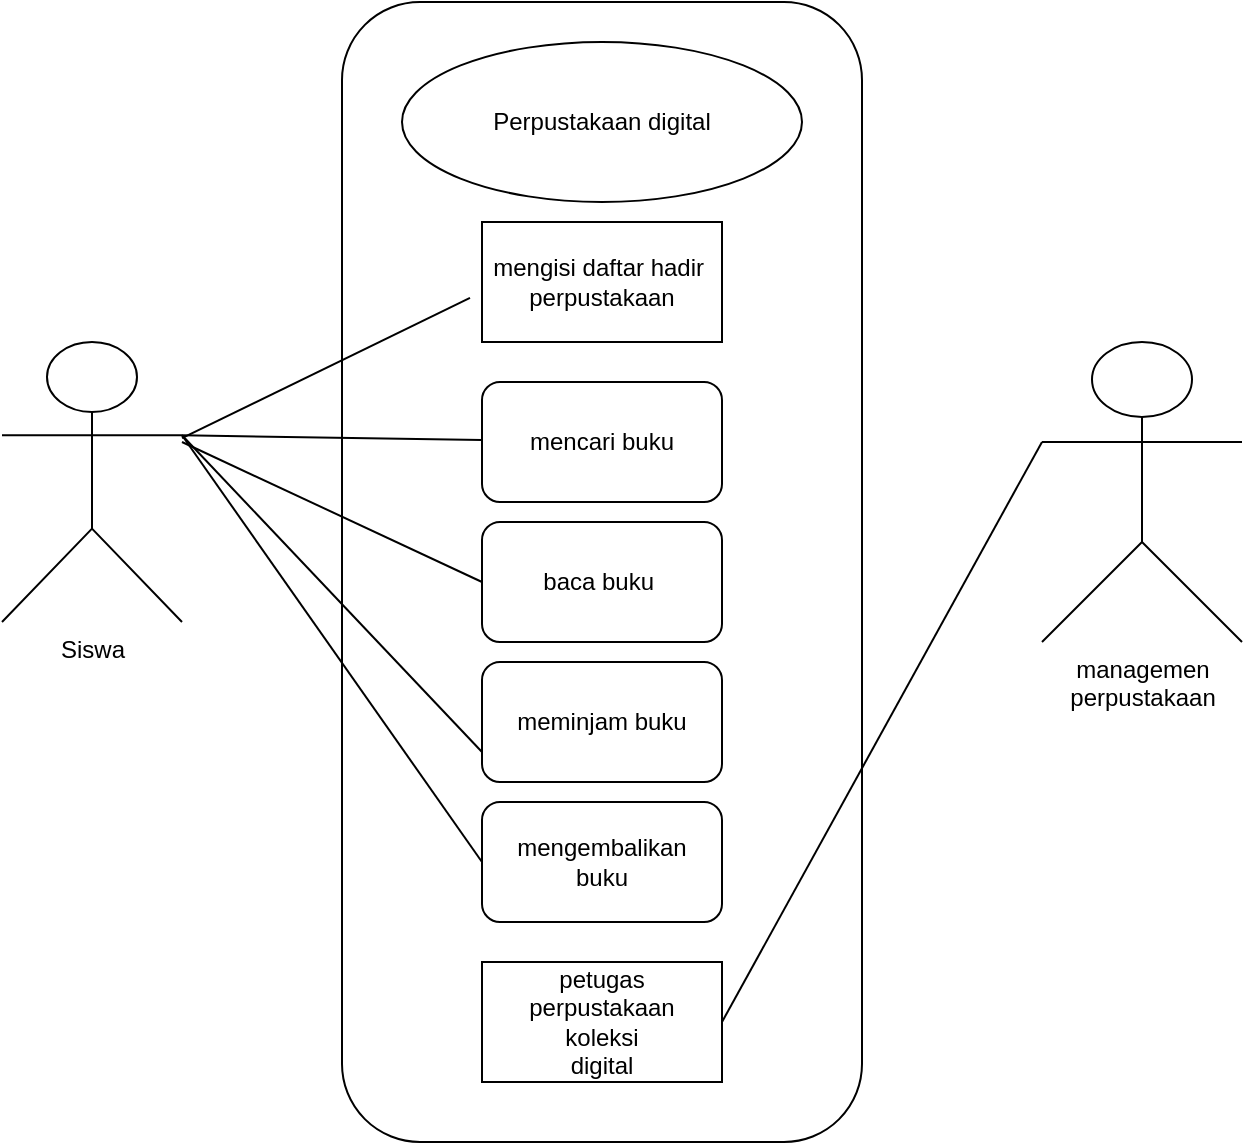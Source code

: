 <mxfile version="22.0.4" type="github">
  <diagram name="Page-1" id="LMhQQgcNmbh2KxqLcqW0">
    <mxGraphModel dx="3134" dy="1890" grid="1" gridSize="10" guides="1" tooltips="1" connect="1" arrows="1" fold="1" page="1" pageScale="1" pageWidth="850" pageHeight="1100" math="0" shadow="0">
      <root>
        <mxCell id="0" />
        <mxCell id="1" parent="0" />
        <mxCell id="FTWkwEmFoIDgKsEMSFD9-1" value="" style="rounded=1;whiteSpace=wrap;html=1;direction=south;" vertex="1" parent="1">
          <mxGeometry x="-1420" y="-640" width="260" height="570" as="geometry" />
        </mxCell>
        <mxCell id="54ipCc_-Br4aFrmCpcwP-4" value="Perpustakaan digital&lt;br&gt;" style="ellipse;whiteSpace=wrap;html=1;" parent="1" vertex="1">
          <mxGeometry x="-1390" y="-620" width="200" height="80" as="geometry" />
        </mxCell>
        <mxCell id="54ipCc_-Br4aFrmCpcwP-6" value="mencari buku" style="rounded=1;whiteSpace=wrap;html=1;" parent="1" vertex="1">
          <mxGeometry x="-1350" y="-450" width="120" height="60" as="geometry" />
        </mxCell>
        <mxCell id="54ipCc_-Br4aFrmCpcwP-7" value="baca buku&amp;nbsp;" style="rounded=1;whiteSpace=wrap;html=1;" parent="1" vertex="1">
          <mxGeometry x="-1350" y="-380" width="120" height="60" as="geometry" />
        </mxCell>
        <mxCell id="54ipCc_-Br4aFrmCpcwP-8" value="meminjam buku" style="rounded=1;whiteSpace=wrap;html=1;" parent="1" vertex="1">
          <mxGeometry x="-1350" y="-310" width="120" height="60" as="geometry" />
        </mxCell>
        <mxCell id="54ipCc_-Br4aFrmCpcwP-9" value="mengembalikan&lt;br&gt;buku" style="rounded=1;whiteSpace=wrap;html=1;" parent="1" vertex="1">
          <mxGeometry x="-1350" y="-240" width="120" height="60" as="geometry" />
        </mxCell>
        <mxCell id="54ipCc_-Br4aFrmCpcwP-13" value="petugas perpustakaan&lt;br&gt;koleksi&lt;br&gt;digital" style="rounded=0;whiteSpace=wrap;html=1;" parent="1" vertex="1">
          <mxGeometry x="-1350" y="-160" width="120" height="60" as="geometry" />
        </mxCell>
        <mxCell id="54ipCc_-Br4aFrmCpcwP-18" value="mengisi daftar hadir&amp;nbsp;&lt;br&gt;perpustakaan" style="rounded=0;whiteSpace=wrap;html=1;" parent="1" vertex="1">
          <mxGeometry x="-1350" y="-530" width="120" height="60" as="geometry" />
        </mxCell>
        <mxCell id="FTWkwEmFoIDgKsEMSFD9-3" value="Siswa" style="shape=umlActor;verticalLabelPosition=bottom;verticalAlign=top;html=1;outlineConnect=0;" vertex="1" parent="1">
          <mxGeometry x="-1590" y="-470" width="90" height="140" as="geometry" />
        </mxCell>
        <mxCell id="FTWkwEmFoIDgKsEMSFD9-8" value="" style="endArrow=none;html=1;rounded=0;entryX=-0.05;entryY=0.633;entryDx=0;entryDy=0;entryPerimeter=0;" edge="1" parent="1" source="FTWkwEmFoIDgKsEMSFD9-3" target="54ipCc_-Br4aFrmCpcwP-18">
          <mxGeometry width="50" height="50" relative="1" as="geometry">
            <mxPoint x="-1490" y="-370" as="sourcePoint" />
            <mxPoint x="-1440" y="-420" as="targetPoint" />
          </mxGeometry>
        </mxCell>
        <mxCell id="FTWkwEmFoIDgKsEMSFD9-9" value="" style="endArrow=none;html=1;rounded=0;entryX=1;entryY=0.333;entryDx=0;entryDy=0;entryPerimeter=0;" edge="1" parent="1" source="54ipCc_-Br4aFrmCpcwP-6" target="FTWkwEmFoIDgKsEMSFD9-3">
          <mxGeometry width="50" height="50" relative="1" as="geometry">
            <mxPoint x="-1500" y="-370" as="sourcePoint" />
            <mxPoint x="-1450" y="-420" as="targetPoint" />
          </mxGeometry>
        </mxCell>
        <mxCell id="FTWkwEmFoIDgKsEMSFD9-10" value="" style="endArrow=none;html=1;rounded=0;entryX=0;entryY=0.5;entryDx=0;entryDy=0;" edge="1" parent="1" target="54ipCc_-Br4aFrmCpcwP-7">
          <mxGeometry width="50" height="50" relative="1" as="geometry">
            <mxPoint x="-1500" y="-420" as="sourcePoint" />
            <mxPoint x="-1429.289" y="-400" as="targetPoint" />
          </mxGeometry>
        </mxCell>
        <mxCell id="FTWkwEmFoIDgKsEMSFD9-11" value="" style="endArrow=none;html=1;rounded=0;exitX=1;exitY=0.333;exitDx=0;exitDy=0;exitPerimeter=0;entryX=0;entryY=0.75;entryDx=0;entryDy=0;" edge="1" parent="1" source="FTWkwEmFoIDgKsEMSFD9-3" target="54ipCc_-Br4aFrmCpcwP-8">
          <mxGeometry width="50" height="50" relative="1" as="geometry">
            <mxPoint x="-1520" y="-340" as="sourcePoint" />
            <mxPoint x="-1470" y="-390" as="targetPoint" />
          </mxGeometry>
        </mxCell>
        <mxCell id="FTWkwEmFoIDgKsEMSFD9-12" value="" style="endArrow=none;html=1;rounded=0;exitX=0;exitY=0.5;exitDx=0;exitDy=0;entryX=1;entryY=0.333;entryDx=0;entryDy=0;entryPerimeter=0;" edge="1" parent="1" source="54ipCc_-Br4aFrmCpcwP-9" target="FTWkwEmFoIDgKsEMSFD9-3">
          <mxGeometry width="50" height="50" relative="1" as="geometry">
            <mxPoint x="-1500" y="-270" as="sourcePoint" />
            <mxPoint x="-1450" y="-320" as="targetPoint" />
          </mxGeometry>
        </mxCell>
        <mxCell id="FTWkwEmFoIDgKsEMSFD9-14" value="managemen&lt;br&gt;perpustakaan&lt;br&gt;" style="shape=umlActor;verticalLabelPosition=bottom;verticalAlign=top;html=1;outlineConnect=0;" vertex="1" parent="1">
          <mxGeometry x="-1070" y="-470" width="100" height="150" as="geometry" />
        </mxCell>
        <mxCell id="FTWkwEmFoIDgKsEMSFD9-16" value="" style="endArrow=none;html=1;rounded=0;exitX=1;exitY=0.5;exitDx=0;exitDy=0;entryX=0;entryY=0.333;entryDx=0;entryDy=0;entryPerimeter=0;" edge="1" parent="1" source="54ipCc_-Br4aFrmCpcwP-13" target="FTWkwEmFoIDgKsEMSFD9-14">
          <mxGeometry width="50" height="50" relative="1" as="geometry">
            <mxPoint x="-1110" y="-320" as="sourcePoint" />
            <mxPoint x="-1060" y="-370" as="targetPoint" />
          </mxGeometry>
        </mxCell>
      </root>
    </mxGraphModel>
  </diagram>
</mxfile>
